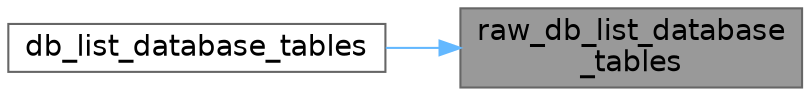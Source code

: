 digraph "raw_db_list_database_tables"
{
 // LATEX_PDF_SIZE
  bgcolor="transparent";
  edge [fontname=Helvetica,fontsize=14,labelfontname=Helvetica,labelfontsize=14];
  node [fontname=Helvetica,fontsize=14,shape=box,height=0.2,width=0.4];
  rankdir="RL";
  Node1 [id="Node000001",label="raw_db_list_database\l_tables",height=0.2,width=0.4,color="gray40", fillcolor="grey60", style="filled", fontcolor="black",tooltip=" "];
  Node1 -> Node2 [id="edge1_Node000001_Node000002",dir="back",color="steelblue1",style="solid",tooltip=" "];
  Node2 [id="Node000002",label="db_list_database_tables",height=0.2,width=0.4,color="grey40", fillcolor="white", style="filled",URL="$d9/d92/db__common_8inc_8php.html#a70afff13c59953e72dfeb19af325f03a",tooltip=" "];
}
